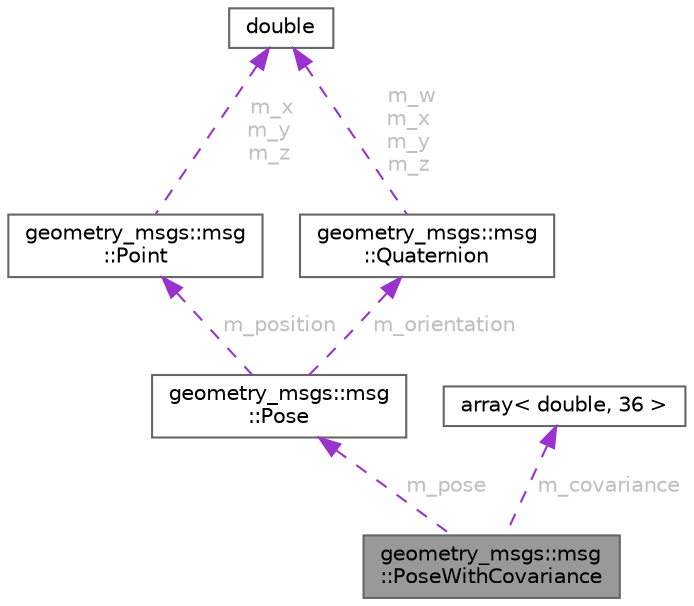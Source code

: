digraph "geometry_msgs::msg::PoseWithCovariance"
{
 // INTERACTIVE_SVG=YES
 // LATEX_PDF_SIZE
  bgcolor="transparent";
  edge [fontname=Helvetica,fontsize=10,labelfontname=Helvetica,labelfontsize=10];
  node [fontname=Helvetica,fontsize=10,shape=box,height=0.2,width=0.4];
  Node1 [id="Node000001",label="geometry_msgs::msg\l::PoseWithCovariance",height=0.2,width=0.4,color="gray40", fillcolor="grey60", style="filled", fontcolor="black",tooltip="This class represents the structure PoseWithCovariance defined by the user in the IDL file."];
  Node2 -> Node1 [id="edge1_Node000001_Node000002",dir="back",color="darkorchid3",style="dashed",tooltip=" ",label=" m_pose",fontcolor="grey" ];
  Node2 [id="Node000002",label="geometry_msgs::msg\l::Pose",height=0.2,width=0.4,color="gray40", fillcolor="white", style="filled",URL="$d1/d6d/classgeometry__msgs_1_1msg_1_1Pose.html",tooltip="This class represents the structure Pose defined by the user in the IDL file."];
  Node3 -> Node2 [id="edge2_Node000002_Node000003",dir="back",color="darkorchid3",style="dashed",tooltip=" ",label=" m_position",fontcolor="grey" ];
  Node3 [id="Node000003",label="geometry_msgs::msg\l::Point",height=0.2,width=0.4,color="gray40", fillcolor="white", style="filled",URL="$d5/dd5/classgeometry__msgs_1_1msg_1_1Point.html",tooltip="This class represents the structure Point defined by the user in the IDL file."];
  Node4 -> Node3 [id="edge3_Node000003_Node000004",dir="back",color="darkorchid3",style="dashed",tooltip=" ",label=" m_x\nm_y\nm_z",fontcolor="grey" ];
  Node4 [id="Node000004",label="double",height=0.2,width=0.4,color="gray40", fillcolor="white", style="filled",tooltip=" "];
  Node5 -> Node2 [id="edge4_Node000002_Node000005",dir="back",color="darkorchid3",style="dashed",tooltip=" ",label=" m_orientation",fontcolor="grey" ];
  Node5 [id="Node000005",label="geometry_msgs::msg\l::Quaternion",height=0.2,width=0.4,color="gray40", fillcolor="white", style="filled",URL="$d5/de9/classgeometry__msgs_1_1msg_1_1Quaternion.html",tooltip="This class represents the structure Quaternion defined by the user in the IDL file."];
  Node4 -> Node5 [id="edge5_Node000005_Node000004",dir="back",color="darkorchid3",style="dashed",tooltip=" ",label=" m_w\nm_x\nm_y\nm_z",fontcolor="grey" ];
  Node6 -> Node1 [id="edge6_Node000001_Node000006",dir="back",color="darkorchid3",style="dashed",tooltip=" ",label=" m_covariance",fontcolor="grey" ];
  Node6 [id="Node000006",label="array\< double, 36 \>",height=0.2,width=0.4,color="gray40", fillcolor="white", style="filled",tooltip=" "];
}
